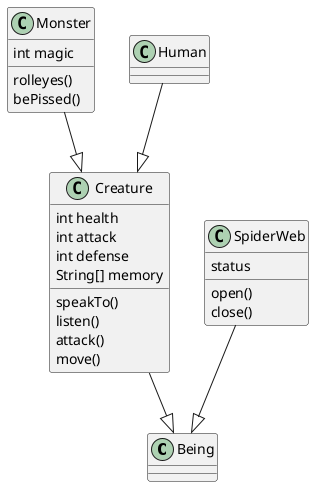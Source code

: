 @startuml

class Being

class Creature {

    int health
    int attack
    int defense
    String[] memory

    speakTo()
    listen()
    attack()
    move()
}

class SpiderWeb{
    status
    open()
    close()
}

class Monster{
    int magic
    rolleyes()
    bePissed()
}

Creature --|> Being


Human --|> Creature

Monster --|> Creature

SpiderWeb --|> Being

@enduml